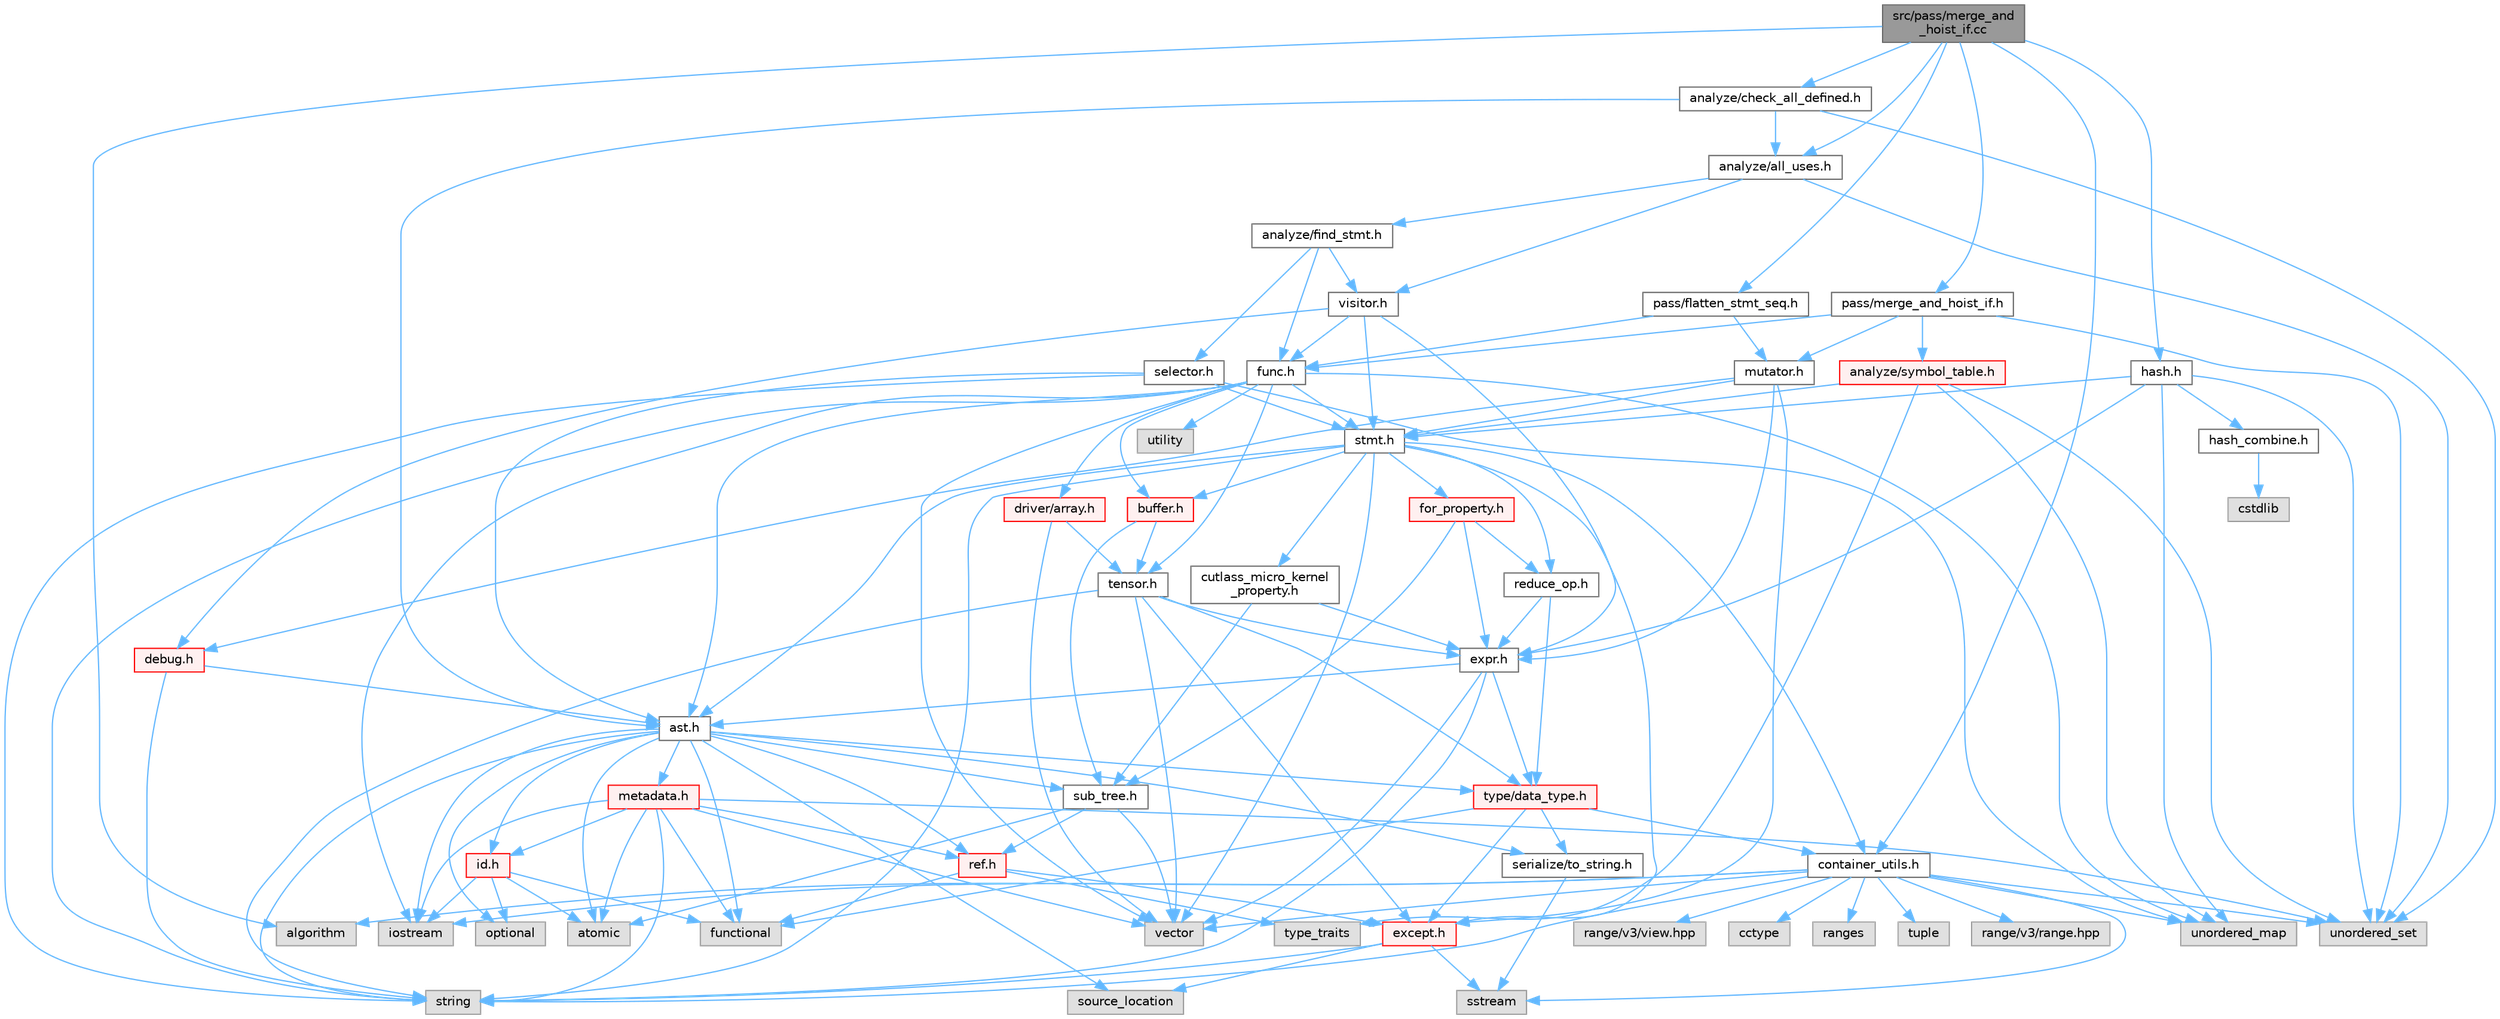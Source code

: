 digraph "src/pass/merge_and_hoist_if.cc"
{
 // LATEX_PDF_SIZE
  bgcolor="transparent";
  edge [fontname=Helvetica,fontsize=10,labelfontname=Helvetica,labelfontsize=10];
  node [fontname=Helvetica,fontsize=10,shape=box,height=0.2,width=0.4];
  Node1 [label="src/pass/merge_and\l_hoist_if.cc",height=0.2,width=0.4,color="gray40", fillcolor="grey60", style="filled", fontcolor="black",tooltip=" "];
  Node1 -> Node2 [color="steelblue1",style="solid"];
  Node2 [label="algorithm",height=0.2,width=0.4,color="grey60", fillcolor="#E0E0E0", style="filled",tooltip=" "];
  Node1 -> Node3 [color="steelblue1",style="solid"];
  Node3 [label="analyze/all_uses.h",height=0.2,width=0.4,color="grey40", fillcolor="white", style="filled",URL="$all__uses_8h.html",tooltip=" "];
  Node3 -> Node4 [color="steelblue1",style="solid"];
  Node4 [label="unordered_set",height=0.2,width=0.4,color="grey60", fillcolor="#E0E0E0", style="filled",tooltip=" "];
  Node3 -> Node5 [color="steelblue1",style="solid"];
  Node5 [label="analyze/find_stmt.h",height=0.2,width=0.4,color="grey40", fillcolor="white", style="filled",URL="$find__stmt_8h.html",tooltip=" "];
  Node5 -> Node6 [color="steelblue1",style="solid"];
  Node6 [label="func.h",height=0.2,width=0.4,color="grey40", fillcolor="white", style="filled",URL="$func_8h.html",tooltip=" "];
  Node6 -> Node7 [color="steelblue1",style="solid"];
  Node7 [label="iostream",height=0.2,width=0.4,color="grey60", fillcolor="#E0E0E0", style="filled",tooltip=" "];
  Node6 -> Node8 [color="steelblue1",style="solid"];
  Node8 [label="string",height=0.2,width=0.4,color="grey60", fillcolor="#E0E0E0", style="filled",tooltip=" "];
  Node6 -> Node9 [color="steelblue1",style="solid"];
  Node9 [label="unordered_map",height=0.2,width=0.4,color="grey60", fillcolor="#E0E0E0", style="filled",tooltip=" "];
  Node6 -> Node10 [color="steelblue1",style="solid"];
  Node10 [label="utility",height=0.2,width=0.4,color="grey60", fillcolor="#E0E0E0", style="filled",tooltip=" "];
  Node6 -> Node11 [color="steelblue1",style="solid"];
  Node11 [label="vector",height=0.2,width=0.4,color="grey60", fillcolor="#E0E0E0", style="filled",tooltip=" "];
  Node6 -> Node12 [color="steelblue1",style="solid"];
  Node12 [label="ast.h",height=0.2,width=0.4,color="grey40", fillcolor="white", style="filled",URL="$ast_8h.html",tooltip=" "];
  Node12 -> Node13 [color="steelblue1",style="solid"];
  Node13 [label="atomic",height=0.2,width=0.4,color="grey60", fillcolor="#E0E0E0", style="filled",tooltip=" "];
  Node12 -> Node14 [color="steelblue1",style="solid"];
  Node14 [label="functional",height=0.2,width=0.4,color="grey60", fillcolor="#E0E0E0", style="filled",tooltip=" "];
  Node12 -> Node7 [color="steelblue1",style="solid"];
  Node12 -> Node15 [color="steelblue1",style="solid"];
  Node15 [label="optional",height=0.2,width=0.4,color="grey60", fillcolor="#E0E0E0", style="filled",tooltip=" "];
  Node12 -> Node16 [color="steelblue1",style="solid"];
  Node16 [label="source_location",height=0.2,width=0.4,color="grey60", fillcolor="#E0E0E0", style="filled",tooltip=" "];
  Node12 -> Node8 [color="steelblue1",style="solid"];
  Node12 -> Node17 [color="steelblue1",style="solid"];
  Node17 [label="id.h",height=0.2,width=0.4,color="red", fillcolor="#FFF0F0", style="filled",URL="$id_8h.html",tooltip=" "];
  Node17 -> Node13 [color="steelblue1",style="solid"];
  Node17 -> Node14 [color="steelblue1",style="solid"];
  Node17 -> Node7 [color="steelblue1",style="solid"];
  Node17 -> Node15 [color="steelblue1",style="solid"];
  Node12 -> Node19 [color="steelblue1",style="solid"];
  Node19 [label="metadata.h",height=0.2,width=0.4,color="red", fillcolor="#FFF0F0", style="filled",URL="$metadata_8h.html",tooltip=" "];
  Node19 -> Node13 [color="steelblue1",style="solid"];
  Node19 -> Node14 [color="steelblue1",style="solid"];
  Node19 -> Node7 [color="steelblue1",style="solid"];
  Node19 -> Node8 [color="steelblue1",style="solid"];
  Node19 -> Node4 [color="steelblue1",style="solid"];
  Node19 -> Node11 [color="steelblue1",style="solid"];
  Node19 -> Node17 [color="steelblue1",style="solid"];
  Node19 -> Node21 [color="steelblue1",style="solid"];
  Node21 [label="ref.h",height=0.2,width=0.4,color="red", fillcolor="#FFF0F0", style="filled",URL="$ref_8h.html",tooltip=" "];
  Node21 -> Node14 [color="steelblue1",style="solid"];
  Node21 -> Node23 [color="steelblue1",style="solid"];
  Node23 [label="type_traits",height=0.2,width=0.4,color="grey60", fillcolor="#E0E0E0", style="filled",tooltip=" "];
  Node21 -> Node27 [color="steelblue1",style="solid"];
  Node27 [label="except.h",height=0.2,width=0.4,color="red", fillcolor="#FFF0F0", style="filled",URL="$except_8h.html",tooltip=" "];
  Node27 -> Node16 [color="steelblue1",style="solid"];
  Node27 -> Node28 [color="steelblue1",style="solid"];
  Node28 [label="sstream",height=0.2,width=0.4,color="grey60", fillcolor="#E0E0E0", style="filled",tooltip=" "];
  Node27 -> Node8 [color="steelblue1",style="solid"];
  Node12 -> Node21 [color="steelblue1",style="solid"];
  Node12 -> Node30 [color="steelblue1",style="solid"];
  Node30 [label="serialize/to_string.h",height=0.2,width=0.4,color="grey40", fillcolor="white", style="filled",URL="$to__string_8h.html",tooltip=" "];
  Node30 -> Node28 [color="steelblue1",style="solid"];
  Node12 -> Node31 [color="steelblue1",style="solid"];
  Node31 [label="sub_tree.h",height=0.2,width=0.4,color="grey40", fillcolor="white", style="filled",URL="$sub__tree_8h.html",tooltip=" "];
  Node31 -> Node13 [color="steelblue1",style="solid"];
  Node31 -> Node11 [color="steelblue1",style="solid"];
  Node31 -> Node21 [color="steelblue1",style="solid"];
  Node12 -> Node32 [color="steelblue1",style="solid"];
  Node32 [label="type/data_type.h",height=0.2,width=0.4,color="red", fillcolor="#FFF0F0", style="filled",URL="$data__type_8h.html",tooltip=" "];
  Node32 -> Node14 [color="steelblue1",style="solid"];
  Node32 -> Node34 [color="steelblue1",style="solid"];
  Node34 [label="container_utils.h",height=0.2,width=0.4,color="grey40", fillcolor="white", style="filled",URL="$container__utils_8h.html",tooltip=" "];
  Node34 -> Node2 [color="steelblue1",style="solid"];
  Node34 -> Node35 [color="steelblue1",style="solid"];
  Node35 [label="cctype",height=0.2,width=0.4,color="grey60", fillcolor="#E0E0E0", style="filled",tooltip=" "];
  Node34 -> Node7 [color="steelblue1",style="solid"];
  Node34 -> Node36 [color="steelblue1",style="solid"];
  Node36 [label="ranges",height=0.2,width=0.4,color="grey60", fillcolor="#E0E0E0", style="filled",tooltip=" "];
  Node34 -> Node28 [color="steelblue1",style="solid"];
  Node34 -> Node8 [color="steelblue1",style="solid"];
  Node34 -> Node37 [color="steelblue1",style="solid"];
  Node37 [label="tuple",height=0.2,width=0.4,color="grey60", fillcolor="#E0E0E0", style="filled",tooltip=" "];
  Node34 -> Node9 [color="steelblue1",style="solid"];
  Node34 -> Node4 [color="steelblue1",style="solid"];
  Node34 -> Node11 [color="steelblue1",style="solid"];
  Node34 -> Node38 [color="steelblue1",style="solid"];
  Node38 [label="range/v3/range.hpp",height=0.2,width=0.4,color="grey60", fillcolor="#E0E0E0", style="filled",tooltip=" "];
  Node34 -> Node39 [color="steelblue1",style="solid"];
  Node39 [label="range/v3/view.hpp",height=0.2,width=0.4,color="grey60", fillcolor="#E0E0E0", style="filled",tooltip=" "];
  Node32 -> Node27 [color="steelblue1",style="solid"];
  Node32 -> Node30 [color="steelblue1",style="solid"];
  Node6 -> Node40 [color="steelblue1",style="solid"];
  Node40 [label="buffer.h",height=0.2,width=0.4,color="red", fillcolor="#FFF0F0", style="filled",URL="$buffer_8h.html",tooltip=" "];
  Node40 -> Node31 [color="steelblue1",style="solid"];
  Node40 -> Node41 [color="steelblue1",style="solid"];
  Node41 [label="tensor.h",height=0.2,width=0.4,color="grey40", fillcolor="white", style="filled",URL="$tensor_8h.html",tooltip=" "];
  Node41 -> Node8 [color="steelblue1",style="solid"];
  Node41 -> Node11 [color="steelblue1",style="solid"];
  Node41 -> Node27 [color="steelblue1",style="solid"];
  Node41 -> Node42 [color="steelblue1",style="solid"];
  Node42 [label="expr.h",height=0.2,width=0.4,color="grey40", fillcolor="white", style="filled",URL="$expr_8h.html",tooltip=" "];
  Node42 -> Node8 [color="steelblue1",style="solid"];
  Node42 -> Node11 [color="steelblue1",style="solid"];
  Node42 -> Node12 [color="steelblue1",style="solid"];
  Node42 -> Node32 [color="steelblue1",style="solid"];
  Node41 -> Node32 [color="steelblue1",style="solid"];
  Node6 -> Node45 [color="steelblue1",style="solid"];
  Node45 [label="driver/array.h",height=0.2,width=0.4,color="red", fillcolor="#FFF0F0", style="filled",URL="$array_8h.html",tooltip=" "];
  Node45 -> Node11 [color="steelblue1",style="solid"];
  Node45 -> Node41 [color="steelblue1",style="solid"];
  Node6 -> Node49 [color="steelblue1",style="solid"];
  Node49 [label="stmt.h",height=0.2,width=0.4,color="grey40", fillcolor="white", style="filled",URL="$stmt_8h.html",tooltip=" "];
  Node49 -> Node8 [color="steelblue1",style="solid"];
  Node49 -> Node11 [color="steelblue1",style="solid"];
  Node49 -> Node12 [color="steelblue1",style="solid"];
  Node49 -> Node40 [color="steelblue1",style="solid"];
  Node49 -> Node34 [color="steelblue1",style="solid"];
  Node49 -> Node50 [color="steelblue1",style="solid"];
  Node50 [label="cutlass_micro_kernel\l_property.h",height=0.2,width=0.4,color="grey40", fillcolor="white", style="filled",URL="$cutlass__micro__kernel__property_8h.html",tooltip=" "];
  Node50 -> Node42 [color="steelblue1",style="solid"];
  Node50 -> Node31 [color="steelblue1",style="solid"];
  Node49 -> Node27 [color="steelblue1",style="solid"];
  Node49 -> Node51 [color="steelblue1",style="solid"];
  Node51 [label="for_property.h",height=0.2,width=0.4,color="red", fillcolor="#FFF0F0", style="filled",URL="$for__property_8h.html",tooltip=" "];
  Node51 -> Node42 [color="steelblue1",style="solid"];
  Node51 -> Node55 [color="steelblue1",style="solid"];
  Node55 [label="reduce_op.h",height=0.2,width=0.4,color="grey40", fillcolor="white", style="filled",URL="$reduce__op_8h.html",tooltip=" "];
  Node55 -> Node42 [color="steelblue1",style="solid"];
  Node55 -> Node32 [color="steelblue1",style="solid"];
  Node51 -> Node31 [color="steelblue1",style="solid"];
  Node49 -> Node55 [color="steelblue1",style="solid"];
  Node6 -> Node41 [color="steelblue1",style="solid"];
  Node5 -> Node56 [color="steelblue1",style="solid"];
  Node56 [label="selector.h",height=0.2,width=0.4,color="grey40", fillcolor="white", style="filled",URL="$selector_8h.html",tooltip=" "];
  Node56 -> Node8 [color="steelblue1",style="solid"];
  Node56 -> Node9 [color="steelblue1",style="solid"];
  Node56 -> Node12 [color="steelblue1",style="solid"];
  Node56 -> Node49 [color="steelblue1",style="solid"];
  Node5 -> Node57 [color="steelblue1",style="solid"];
  Node57 [label="visitor.h",height=0.2,width=0.4,color="grey40", fillcolor="white", style="filled",URL="$visitor_8h.html",tooltip=" "];
  Node57 -> Node58 [color="steelblue1",style="solid"];
  Node58 [label="debug.h",height=0.2,width=0.4,color="red", fillcolor="#FFF0F0", style="filled",URL="$debug_8h.html",tooltip=" "];
  Node58 -> Node8 [color="steelblue1",style="solid"];
  Node58 -> Node12 [color="steelblue1",style="solid"];
  Node57 -> Node42 [color="steelblue1",style="solid"];
  Node57 -> Node6 [color="steelblue1",style="solid"];
  Node57 -> Node49 [color="steelblue1",style="solid"];
  Node3 -> Node57 [color="steelblue1",style="solid"];
  Node1 -> Node62 [color="steelblue1",style="solid"];
  Node62 [label="analyze/check_all_defined.h",height=0.2,width=0.4,color="grey40", fillcolor="white", style="filled",URL="$check__all__defined_8h.html",tooltip=" "];
  Node62 -> Node4 [color="steelblue1",style="solid"];
  Node62 -> Node3 [color="steelblue1",style="solid"];
  Node62 -> Node12 [color="steelblue1",style="solid"];
  Node1 -> Node34 [color="steelblue1",style="solid"];
  Node1 -> Node63 [color="steelblue1",style="solid"];
  Node63 [label="hash.h",height=0.2,width=0.4,color="grey40", fillcolor="white", style="filled",URL="$hash_8h.html",tooltip=" "];
  Node63 -> Node9 [color="steelblue1",style="solid"];
  Node63 -> Node4 [color="steelblue1",style="solid"];
  Node63 -> Node42 [color="steelblue1",style="solid"];
  Node63 -> Node54 [color="steelblue1",style="solid"];
  Node54 [label="hash_combine.h",height=0.2,width=0.4,color="grey40", fillcolor="white", style="filled",URL="$hash__combine_8h.html",tooltip=" "];
  Node54 -> Node26 [color="steelblue1",style="solid"];
  Node26 [label="cstdlib",height=0.2,width=0.4,color="grey60", fillcolor="#E0E0E0", style="filled",tooltip=" "];
  Node63 -> Node49 [color="steelblue1",style="solid"];
  Node1 -> Node64 [color="steelblue1",style="solid"];
  Node64 [label="pass/flatten_stmt_seq.h",height=0.2,width=0.4,color="grey40", fillcolor="white", style="filled",URL="$flatten__stmt__seq_8h.html",tooltip=" "];
  Node64 -> Node6 [color="steelblue1",style="solid"];
  Node64 -> Node65 [color="steelblue1",style="solid"];
  Node65 [label="mutator.h",height=0.2,width=0.4,color="grey40", fillcolor="white", style="filled",URL="$mutator_8h.html",tooltip=" "];
  Node65 -> Node58 [color="steelblue1",style="solid"];
  Node65 -> Node27 [color="steelblue1",style="solid"];
  Node65 -> Node42 [color="steelblue1",style="solid"];
  Node65 -> Node49 [color="steelblue1",style="solid"];
  Node1 -> Node66 [color="steelblue1",style="solid"];
  Node66 [label="pass/merge_and_hoist_if.h",height=0.2,width=0.4,color="grey40", fillcolor="white", style="filled",URL="$merge__and__hoist__if_8h.html",tooltip=" "];
  Node66 -> Node4 [color="steelblue1",style="solid"];
  Node66 -> Node67 [color="steelblue1",style="solid"];
  Node67 [label="analyze/symbol_table.h",height=0.2,width=0.4,color="red", fillcolor="#FFF0F0", style="filled",URL="$symbol__table_8h.html",tooltip=" "];
  Node67 -> Node23 [color="steelblue1",style="solid"];
  Node67 -> Node9 [color="steelblue1",style="solid"];
  Node67 -> Node4 [color="steelblue1",style="solid"];
  Node67 -> Node49 [color="steelblue1",style="solid"];
  Node66 -> Node6 [color="steelblue1",style="solid"];
  Node66 -> Node65 [color="steelblue1",style="solid"];
}
